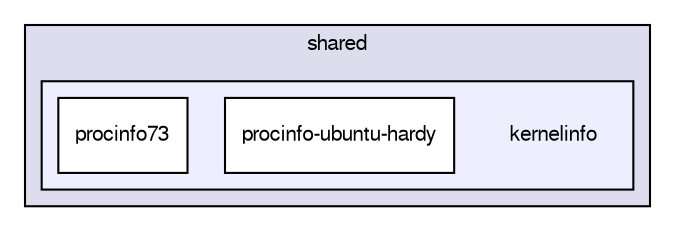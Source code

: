 digraph G {
  bgcolor=transparent;
  compound=true
  node [ fontsize="10", fontname="FreeSans"];
  edge [ labelfontsize="10", labelfontname="FreeSans"];
  subgraph clusterdir_3b6767f6be6ef802b0654406f3e74d86 {
    graph [ bgcolor="#ddddee", pencolor="black", label="shared" fontname="FreeSans", fontsize="10", URL="dir_3b6767f6be6ef802b0654406f3e74d86.html"]
  subgraph clusterdir_fbd033cf0f173bdd94f5b5329bc47d78 {
    graph [ bgcolor="#eeeeff", pencolor="black", label="" URL="dir_fbd033cf0f173bdd94f5b5329bc47d78.html"];
    dir_fbd033cf0f173bdd94f5b5329bc47d78 [shape=plaintext label="kernelinfo"];
    dir_c5944259098c77de0f28d328bbbc4734 [shape=box label="procinfo-ubuntu-hardy" color="black" fillcolor="white" style="filled" URL="dir_c5944259098c77de0f28d328bbbc4734.html"];
    dir_d7b70b599f8054119132a4a36430c34c [shape=box label="procinfo73" color="black" fillcolor="white" style="filled" URL="dir_d7b70b599f8054119132a4a36430c34c.html"];
  }
  }
}
